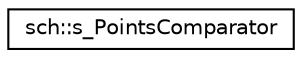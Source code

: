 digraph "Graphical Class Hierarchy"
{
  edge [fontname="Helvetica",fontsize="10",labelfontname="Helvetica",labelfontsize="10"];
  node [fontname="Helvetica",fontsize="10",shape=record];
  rankdir="LR";
  Node0 [label="sch::s_PointsComparator",height=0.2,width=0.4,color="black", fillcolor="white", style="filled",URL="$structsch_1_1s__PointsComparator.html",tooltip="Functor. "];
}
